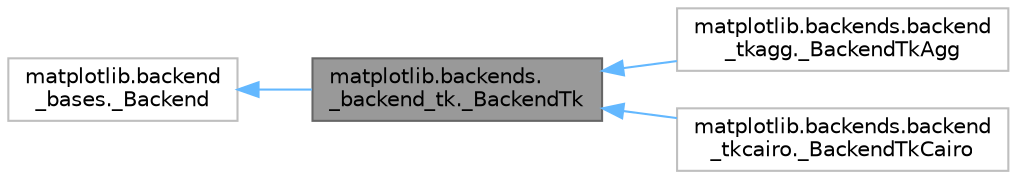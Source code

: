 digraph "matplotlib.backends._backend_tk._BackendTk"
{
 // LATEX_PDF_SIZE
  bgcolor="transparent";
  edge [fontname=Helvetica,fontsize=10,labelfontname=Helvetica,labelfontsize=10];
  node [fontname=Helvetica,fontsize=10,shape=box,height=0.2,width=0.4];
  rankdir="LR";
  Node1 [id="Node000001",label="matplotlib.backends.\l_backend_tk._BackendTk",height=0.2,width=0.4,color="gray40", fillcolor="grey60", style="filled", fontcolor="black",tooltip=" "];
  Node2 -> Node1 [id="edge1_Node000001_Node000002",dir="back",color="steelblue1",style="solid",tooltip=" "];
  Node2 [id="Node000002",label="matplotlib.backend\l_bases._Backend",height=0.2,width=0.4,color="grey75", fillcolor="white", style="filled",URL="$df/dd0/classmatplotlib_1_1backend__bases_1_1__Backend.html",tooltip=" "];
  Node1 -> Node3 [id="edge2_Node000001_Node000003",dir="back",color="steelblue1",style="solid",tooltip=" "];
  Node3 [id="Node000003",label="matplotlib.backends.backend\l_tkagg._BackendTkAgg",height=0.2,width=0.4,color="grey75", fillcolor="white", style="filled",URL="$dc/d3f/classmatplotlib_1_1backends_1_1backend__tkagg_1_1__BackendTkAgg.html",tooltip=" "];
  Node1 -> Node4 [id="edge3_Node000001_Node000004",dir="back",color="steelblue1",style="solid",tooltip=" "];
  Node4 [id="Node000004",label="matplotlib.backends.backend\l_tkcairo._BackendTkCairo",height=0.2,width=0.4,color="grey75", fillcolor="white", style="filled",URL="$d9/db8/classmatplotlib_1_1backends_1_1backend__tkcairo_1_1__BackendTkCairo.html",tooltip=" "];
}

